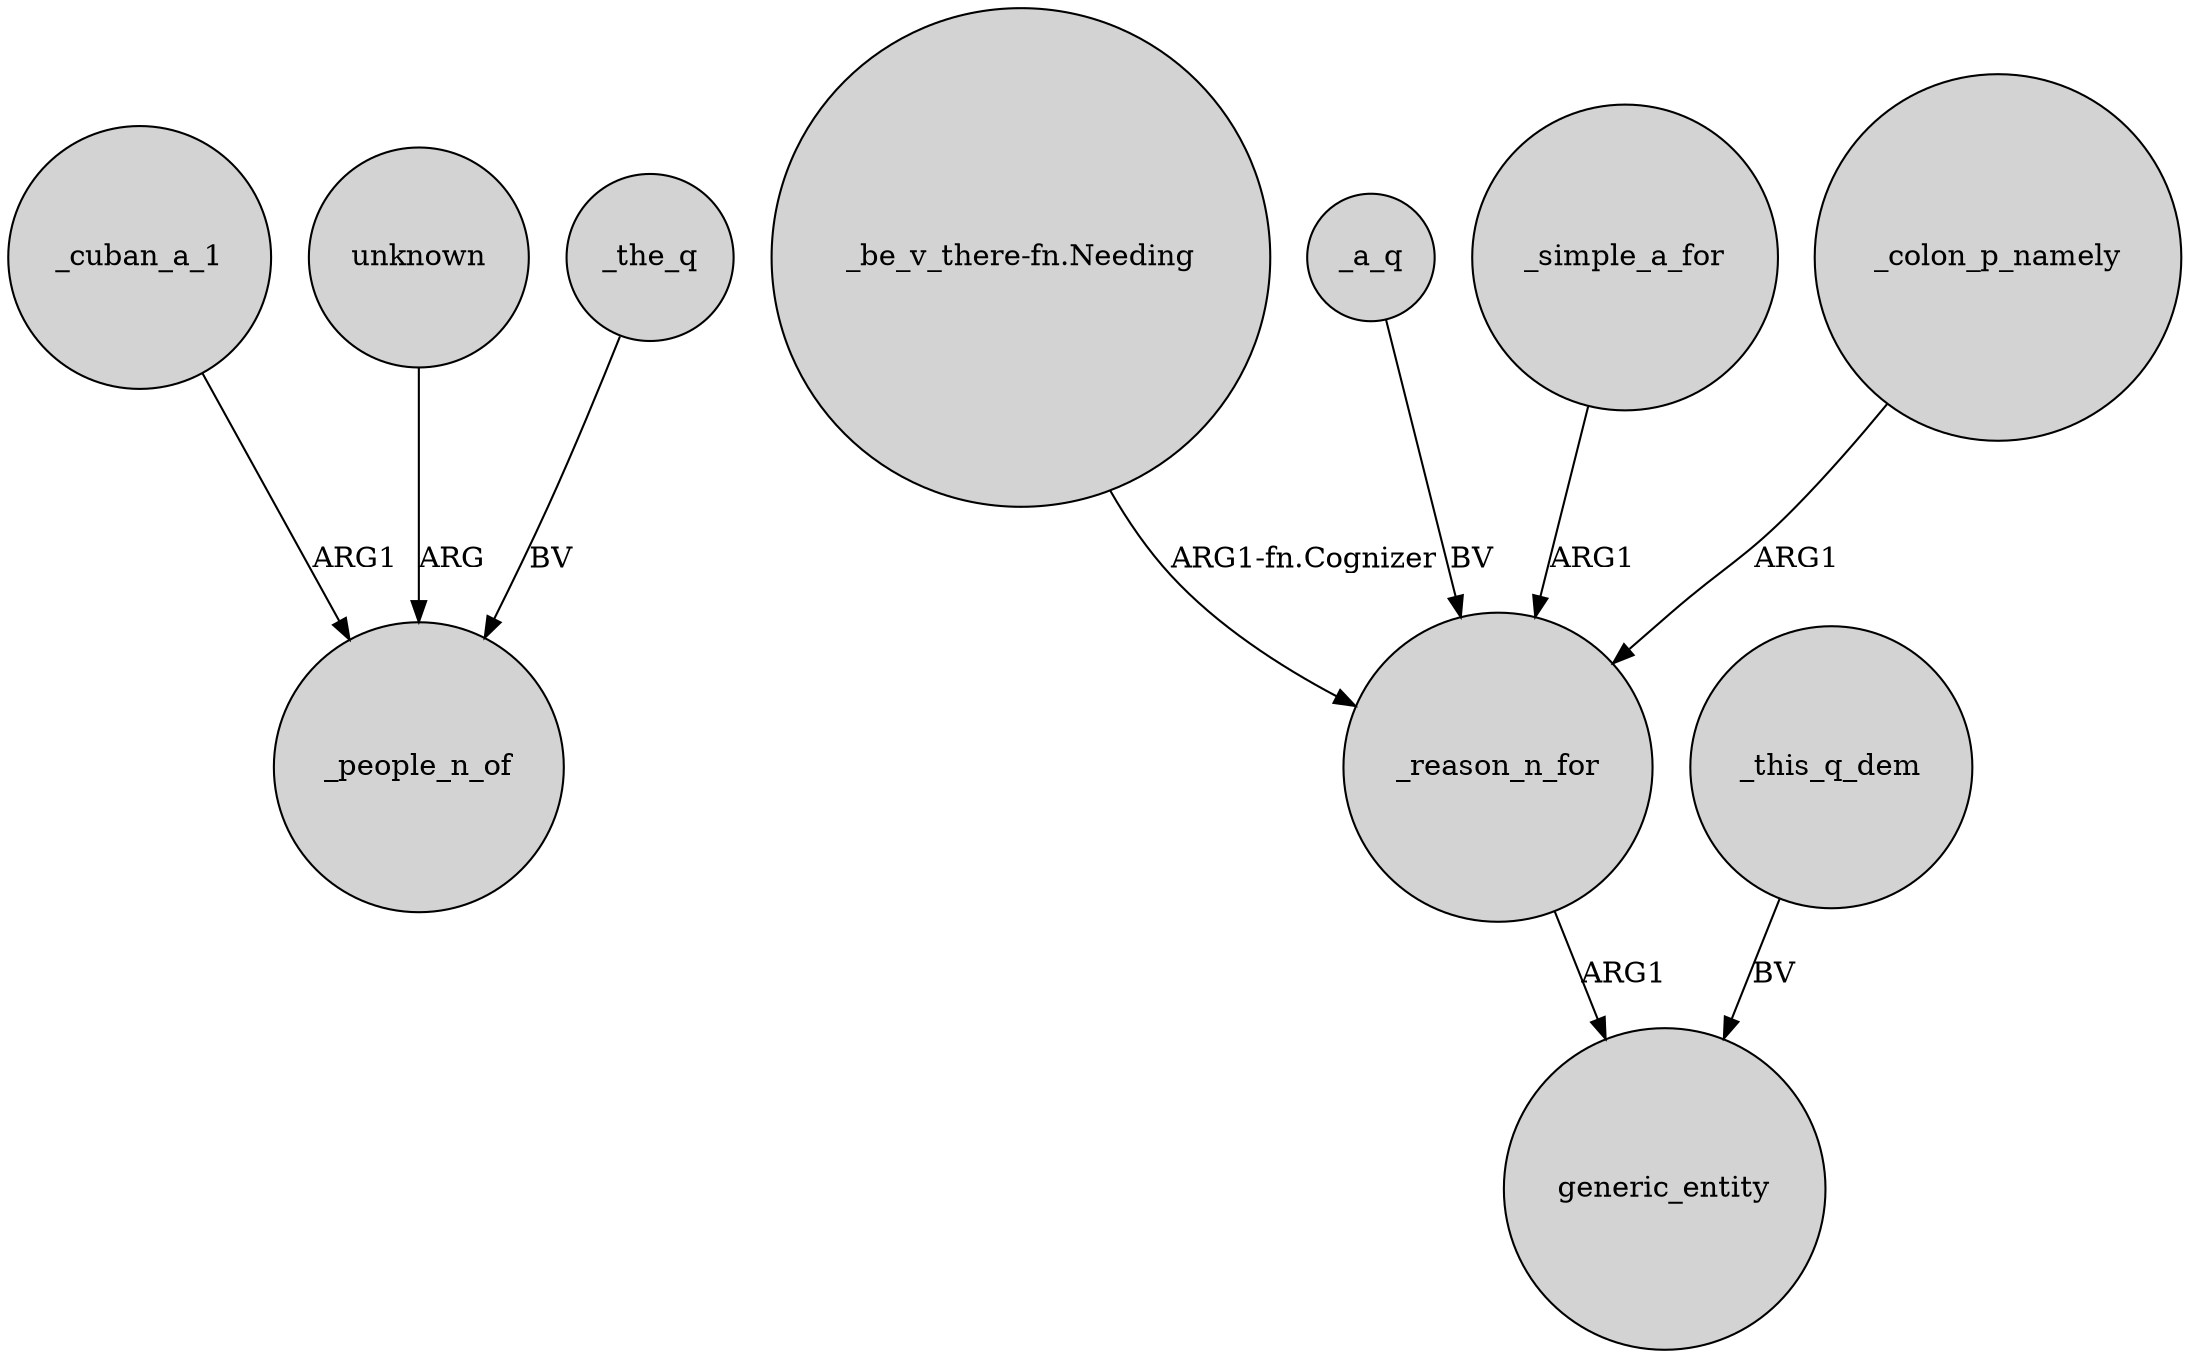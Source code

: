 digraph {
	node [shape=circle style=filled]
	_cuban_a_1 -> _people_n_of [label=ARG1]
	"_be_v_there-fn.Needing" -> _reason_n_for [label="ARG1-fn.Cognizer"]
	_reason_n_for -> generic_entity [label=ARG1]
	_a_q -> _reason_n_for [label=BV]
	_simple_a_for -> _reason_n_for [label=ARG1]
	unknown -> _people_n_of [label=ARG]
	_this_q_dem -> generic_entity [label=BV]
	_the_q -> _people_n_of [label=BV]
	_colon_p_namely -> _reason_n_for [label=ARG1]
}
